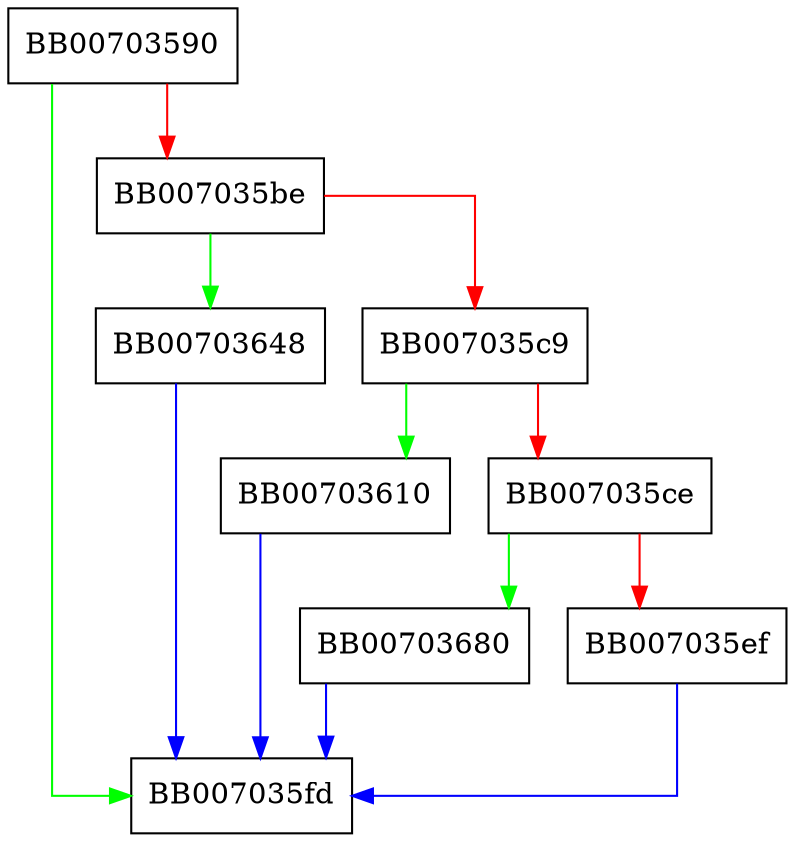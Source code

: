 digraph ossl_cipher_generic_cipher {
  node [shape="box"];
  graph [splines=ortho];
  BB00703590 -> BB007035fd [color="green"];
  BB00703590 -> BB007035be [color="red"];
  BB007035be -> BB00703648 [color="green"];
  BB007035be -> BB007035c9 [color="red"];
  BB007035c9 -> BB00703610 [color="green"];
  BB007035c9 -> BB007035ce [color="red"];
  BB007035ce -> BB00703680 [color="green"];
  BB007035ce -> BB007035ef [color="red"];
  BB007035ef -> BB007035fd [color="blue"];
  BB00703610 -> BB007035fd [color="blue"];
  BB00703648 -> BB007035fd [color="blue"];
  BB00703680 -> BB007035fd [color="blue"];
}